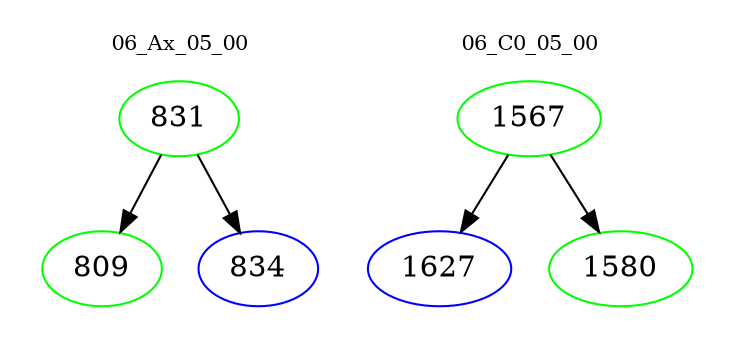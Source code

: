 digraph{
subgraph cluster_0 {
color = white
label = "06_Ax_05_00";
fontsize=10;
T0_831 [label="831", color="green"]
T0_831 -> T0_809 [color="black"]
T0_809 [label="809", color="green"]
T0_831 -> T0_834 [color="black"]
T0_834 [label="834", color="blue"]
}
subgraph cluster_1 {
color = white
label = "06_C0_05_00";
fontsize=10;
T1_1567 [label="1567", color="green"]
T1_1567 -> T1_1627 [color="black"]
T1_1627 [label="1627", color="blue"]
T1_1567 -> T1_1580 [color="black"]
T1_1580 [label="1580", color="green"]
}
}
